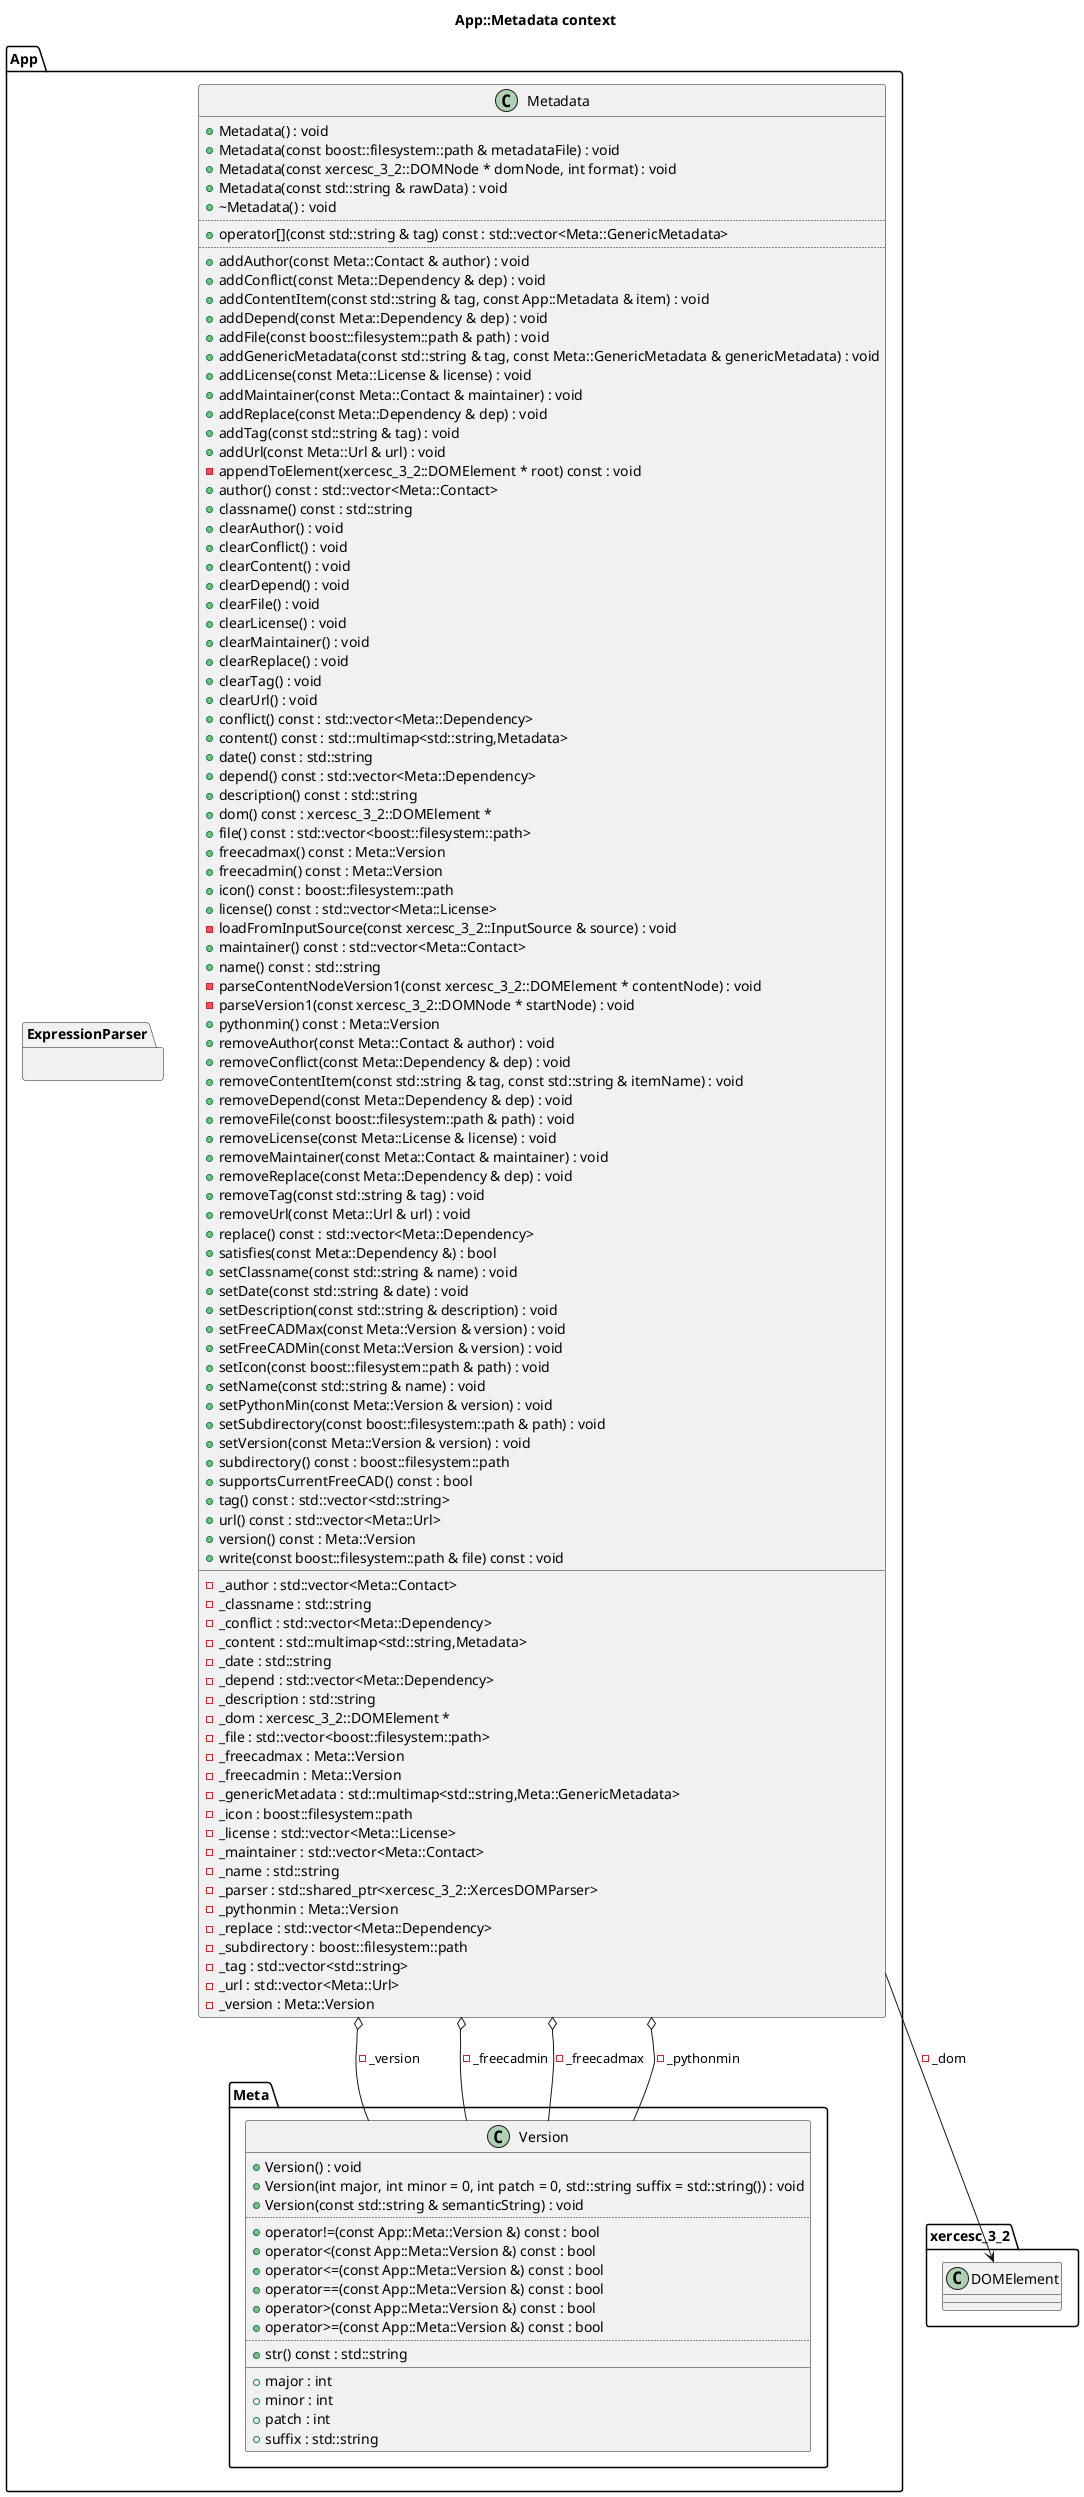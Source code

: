 @startuml
title App::Metadata context
package [App] as C_0002285326295477687690 {
package [ExpressionParser] as C_0000905861183269213715 {
}
package [Meta] as C_0002283864520314866053 {
class "Version" as C_0002262403645463909008
class C_0002262403645463909008 [[https://github.com/FreeCAD/FreeCAD/blob/f6708547a9bb3f71a4aaade12109f511a72c207c/src/App/Metadata.h#L103{Version}]] {
+Version() : void [[[https://github.com/FreeCAD/FreeCAD/blob/f6708547a9bb3f71a4aaade12109f511a72c207c/src/App/Metadata.h#L104{Version}]]]
+Version(int major, int minor = 0, int patch = 0, std::string suffix = std::string()) : void [[[https://github.com/FreeCAD/FreeCAD/blob/f6708547a9bb3f71a4aaade12109f511a72c207c/src/App/Metadata.h#L105{Version}]]]
+Version(const std::string & semanticString) : void [[[https://github.com/FreeCAD/FreeCAD/blob/f6708547a9bb3f71a4aaade12109f511a72c207c/src/App/Metadata.h#L107{Version}]]]
..
+operator!=(const App::Meta::Version &) const : bool [[[https://github.com/FreeCAD/FreeCAD/blob/f6708547a9bb3f71a4aaade12109f511a72c207c/src/App/Metadata.h#L121{operator!=}]]]
+operator<(const App::Meta::Version &) const : bool [[[https://github.com/FreeCAD/FreeCAD/blob/f6708547a9bb3f71a4aaade12109f511a72c207c/src/App/Metadata.h#L116{operator<}]]]
+operator<=(const App::Meta::Version &) const : bool [[[https://github.com/FreeCAD/FreeCAD/blob/f6708547a9bb3f71a4aaade12109f511a72c207c/src/App/Metadata.h#L118{operator<=}]]]
+operator==(const App::Meta::Version &) const : bool [[[https://github.com/FreeCAD/FreeCAD/blob/f6708547a9bb3f71a4aaade12109f511a72c207c/src/App/Metadata.h#L120{operator==}]]]
+operator>(const App::Meta::Version &) const : bool [[[https://github.com/FreeCAD/FreeCAD/blob/f6708547a9bb3f71a4aaade12109f511a72c207c/src/App/Metadata.h#L117{operator>}]]]
+operator>=(const App::Meta::Version &) const : bool [[[https://github.com/FreeCAD/FreeCAD/blob/f6708547a9bb3f71a4aaade12109f511a72c207c/src/App/Metadata.h#L119{operator>=}]]]
..
+str() const : std::string [[[https://github.com/FreeCAD/FreeCAD/blob/f6708547a9bb3f71a4aaade12109f511a72c207c/src/App/Metadata.h#L114{str}]]]
__
+major : int [[[https://github.com/FreeCAD/FreeCAD/blob/f6708547a9bb3f71a4aaade12109f511a72c207c/src/App/Metadata.h#L109{major}]]]
+minor : int [[[https://github.com/FreeCAD/FreeCAD/blob/f6708547a9bb3f71a4aaade12109f511a72c207c/src/App/Metadata.h#L110{minor}]]]
+patch : int [[[https://github.com/FreeCAD/FreeCAD/blob/f6708547a9bb3f71a4aaade12109f511a72c207c/src/App/Metadata.h#L111{patch}]]]
+suffix : std::string [[[https://github.com/FreeCAD/FreeCAD/blob/f6708547a9bb3f71a4aaade12109f511a72c207c/src/App/Metadata.h#L112{suffix}]]]
}
}
class "Metadata" as C_0000843530157599276691
class C_0000843530157599276691 [[https://github.com/FreeCAD/FreeCAD/blob/f6708547a9bb3f71a4aaade12109f511a72c207c/src/App/Metadata.h#L188{Metadata}]] {
+Metadata() : void [[[https://github.com/FreeCAD/FreeCAD/blob/f6708547a9bb3f71a4aaade12109f511a72c207c/src/App/Metadata.h#L191{Metadata}]]]
+Metadata(const boost::filesystem::path & metadataFile) : void [[[https://github.com/FreeCAD/FreeCAD/blob/f6708547a9bb3f71a4aaade12109f511a72c207c/src/App/Metadata.h#L199{Metadata}]]]
+Metadata(const xercesc_3_2::DOMNode * domNode, int format) : void [[[https://github.com/FreeCAD/FreeCAD/blob/f6708547a9bb3f71a4aaade12109f511a72c207c/src/App/Metadata.h#L207{Metadata}]]]
+Metadata(const std::string & rawData) : void [[[https://github.com/FreeCAD/FreeCAD/blob/f6708547a9bb3f71a4aaade12109f511a72c207c/src/App/Metadata.h#L212{Metadata}]]]
+~Metadata() : void [[[https://github.com/FreeCAD/FreeCAD/blob/f6708547a9bb3f71a4aaade12109f511a72c207c/src/App/Metadata.h#L214{~Metadata}]]]
..
+operator[](const std::string & tag) const : std::vector<Meta::GenericMetadata> [[[https://github.com/FreeCAD/FreeCAD/blob/f6708547a9bb3f71a4aaade12109f511a72c207c/src/App/Metadata.h#L278{operator[]}]]]
..
+addAuthor(const Meta::Contact & author) : void [[[https://github.com/FreeCAD/FreeCAD/blob/f6708547a9bb3f71a4aaade12109f511a72c207c/src/App/Metadata.h#L294{addAuthor}]]]
+addConflict(const Meta::Dependency & dep) : void [[[https://github.com/FreeCAD/FreeCAD/blob/f6708547a9bb3f71a4aaade12109f511a72c207c/src/App/Metadata.h#L296{addConflict}]]]
+addContentItem(const std::string & tag, const App::Metadata & item) : void [[[https://github.com/FreeCAD/FreeCAD/blob/f6708547a9bb3f71a4aaade12109f511a72c207c/src/App/Metadata.h#L303{addContentItem}]]]
+addDepend(const Meta::Dependency & dep) : void [[[https://github.com/FreeCAD/FreeCAD/blob/f6708547a9bb3f71a4aaade12109f511a72c207c/src/App/Metadata.h#L295{addDepend}]]]
+addFile(const boost::filesystem::path & path) : void [[[https://github.com/FreeCAD/FreeCAD/blob/f6708547a9bb3f71a4aaade12109f511a72c207c/src/App/Metadata.h#L302{addFile}]]]
+addGenericMetadata(const std::string & tag, const Meta::GenericMetadata & genericMetadata) : void [[[https://github.com/FreeCAD/FreeCAD/blob/f6708547a9bb3f71a4aaade12109f511a72c207c/src/App/Metadata.h#L307{addGenericMetadata}]]]
+addLicense(const Meta::License & license) : void [[[https://github.com/FreeCAD/FreeCAD/blob/f6708547a9bb3f71a4aaade12109f511a72c207c/src/App/Metadata.h#L292{addLicense}]]]
+addMaintainer(const Meta::Contact & maintainer) : void [[[https://github.com/FreeCAD/FreeCAD/blob/f6708547a9bb3f71a4aaade12109f511a72c207c/src/App/Metadata.h#L291{addMaintainer}]]]
+addReplace(const Meta::Dependency & dep) : void [[[https://github.com/FreeCAD/FreeCAD/blob/f6708547a9bb3f71a4aaade12109f511a72c207c/src/App/Metadata.h#L297{addReplace}]]]
+addTag(const std::string & tag) : void [[[https://github.com/FreeCAD/FreeCAD/blob/f6708547a9bb3f71a4aaade12109f511a72c207c/src/App/Metadata.h#L298{addTag}]]]
+addUrl(const Meta::Url & url) : void [[[https://github.com/FreeCAD/FreeCAD/blob/f6708547a9bb3f71a4aaade12109f511a72c207c/src/App/Metadata.h#L293{addUrl}]]]
-appendToElement(xercesc_3_2::DOMElement * root) const : void [[[https://github.com/FreeCAD/FreeCAD/blob/f6708547a9bb3f71a4aaade12109f511a72c207c/src/App/Metadata.h#L381{appendToElement}]]]
+author() const : std::vector<Meta::Contact> [[[https://github.com/FreeCAD/FreeCAD/blob/f6708547a9bb3f71a4aaade12109f511a72c207c/src/App/Metadata.h#L233{author}]]]
+classname() const : std::string [[[https://github.com/FreeCAD/FreeCAD/blob/f6708547a9bb3f71a4aaade12109f511a72c207c/src/App/Metadata.h#L243{classname}]]]
+clearAuthor() : void [[[https://github.com/FreeCAD/FreeCAD/blob/f6708547a9bb3f71a4aaade12109f511a72c207c/src/App/Metadata.h#L326{clearAuthor}]]]
+clearConflict() : void [[[https://github.com/FreeCAD/FreeCAD/blob/f6708547a9bb3f71a4aaade12109f511a72c207c/src/App/Metadata.h#L328{clearConflict}]]]
+clearContent() : void [[[https://github.com/FreeCAD/FreeCAD/blob/f6708547a9bb3f71a4aaade12109f511a72c207c/src/App/Metadata.h#L322{clearContent}]]]
+clearDepend() : void [[[https://github.com/FreeCAD/FreeCAD/blob/f6708547a9bb3f71a4aaade12109f511a72c207c/src/App/Metadata.h#L327{clearDepend}]]]
+clearFile() : void [[[https://github.com/FreeCAD/FreeCAD/blob/f6708547a9bb3f71a4aaade12109f511a72c207c/src/App/Metadata.h#L331{clearFile}]]]
+clearLicense() : void [[[https://github.com/FreeCAD/FreeCAD/blob/f6708547a9bb3f71a4aaade12109f511a72c207c/src/App/Metadata.h#L324{clearLicense}]]]
+clearMaintainer() : void [[[https://github.com/FreeCAD/FreeCAD/blob/f6708547a9bb3f71a4aaade12109f511a72c207c/src/App/Metadata.h#L323{clearMaintainer}]]]
+clearReplace() : void [[[https://github.com/FreeCAD/FreeCAD/blob/f6708547a9bb3f71a4aaade12109f511a72c207c/src/App/Metadata.h#L329{clearReplace}]]]
+clearTag() : void [[[https://github.com/FreeCAD/FreeCAD/blob/f6708547a9bb3f71a4aaade12109f511a72c207c/src/App/Metadata.h#L330{clearTag}]]]
+clearUrl() : void [[[https://github.com/FreeCAD/FreeCAD/blob/f6708547a9bb3f71a4aaade12109f511a72c207c/src/App/Metadata.h#L325{clearUrl}]]]
+conflict() const : std::vector<Meta::Dependency> [[[https://github.com/FreeCAD/FreeCAD/blob/f6708547a9bb3f71a4aaade12109f511a72c207c/src/App/Metadata.h#L237{conflict}]]]
+content() const : std::multimap<std::string,Metadata> [[[https://github.com/FreeCAD/FreeCAD/blob/f6708547a9bb3f71a4aaade12109f511a72c207c/src/App/Metadata.h#L268{content}]]]
+date() const : std::string [[[https://github.com/FreeCAD/FreeCAD/blob/f6708547a9bb3f71a4aaade12109f511a72c207c/src/App/Metadata.h#L223{date}]]]
+depend() const : std::vector<Meta::Dependency> [[[https://github.com/FreeCAD/FreeCAD/blob/f6708547a9bb3f71a4aaade12109f511a72c207c/src/App/Metadata.h#L235{depend}]]]
+description() const : std::string [[[https://github.com/FreeCAD/FreeCAD/blob/f6708547a9bb3f71a4aaade12109f511a72c207c/src/App/Metadata.h#L225{description}]]]
+dom() const : xercesc_3_2::DOMElement * [[[https://github.com/FreeCAD/FreeCAD/blob/f6708547a9bb3f71a4aaade12109f511a72c207c/src/App/Metadata.h#L283{dom}]]]
+file() const : std::vector<boost::filesystem::path> [[[https://github.com/FreeCAD/FreeCAD/blob/f6708547a9bb3f71a4aaade12109f511a72c207c/src/App/Metadata.h#L247{file}]]]
+freecadmax() const : Meta::Version [[[https://github.com/FreeCAD/FreeCAD/blob/f6708547a9bb3f71a4aaade12109f511a72c207c/src/App/Metadata.h#L249{freecadmax}]]]
+freecadmin() const : Meta::Version [[[https://github.com/FreeCAD/FreeCAD/blob/f6708547a9bb3f71a4aaade12109f511a72c207c/src/App/Metadata.h#L248{freecadmin}]]]
+icon() const : boost::filesystem::path [[[https://github.com/FreeCAD/FreeCAD/blob/f6708547a9bb3f71a4aaade12109f511a72c207c/src/App/Metadata.h#L241{icon}]]]
+license() const : std::vector<Meta::License> [[[https://github.com/FreeCAD/FreeCAD/blob/f6708547a9bb3f71a4aaade12109f511a72c207c/src/App/Metadata.h#L229{license}]]]
-loadFromInputSource(const xercesc_3_2::InputSource & source) : void [[[https://github.com/FreeCAD/FreeCAD/blob/f6708547a9bb3f71a4aaade12109f511a72c207c/src/App/Metadata.h#L377{loadFromInputSource}]]]
+maintainer() const : std::vector<Meta::Contact> [[[https://github.com/FreeCAD/FreeCAD/blob/f6708547a9bb3f71a4aaade12109f511a72c207c/src/App/Metadata.h#L227{maintainer}]]]
+name() const : std::string [[[https://github.com/FreeCAD/FreeCAD/blob/f6708547a9bb3f71a4aaade12109f511a72c207c/src/App/Metadata.h#L221{name}]]]
-parseContentNodeVersion1(const xercesc_3_2::DOMElement * contentNode) : void [[[https://github.com/FreeCAD/FreeCAD/blob/f6708547a9bb3f71a4aaade12109f511a72c207c/src/App/Metadata.h#L379{parseContentNodeVersion1}]]]
-parseVersion1(const xercesc_3_2::DOMNode * startNode) : void [[[https://github.com/FreeCAD/FreeCAD/blob/f6708547a9bb3f71a4aaade12109f511a72c207c/src/App/Metadata.h#L378{parseVersion1}]]]
+pythonmin() const : Meta::Version [[[https://github.com/FreeCAD/FreeCAD/blob/f6708547a9bb3f71a4aaade12109f511a72c207c/src/App/Metadata.h#L250{pythonmin}]]]
+removeAuthor(const Meta::Contact & author) : void [[[https://github.com/FreeCAD/FreeCAD/blob/f6708547a9bb3f71a4aaade12109f511a72c207c/src/App/Metadata.h#L314{removeAuthor}]]]
+removeConflict(const Meta::Dependency & dep) : void [[[https://github.com/FreeCAD/FreeCAD/blob/f6708547a9bb3f71a4aaade12109f511a72c207c/src/App/Metadata.h#L316{removeConflict}]]]
+removeContentItem(const std::string & tag, const std::string & itemName) : void [[[https://github.com/FreeCAD/FreeCAD/blob/f6708547a9bb3f71a4aaade12109f511a72c207c/src/App/Metadata.h#L310{removeContentItem}]]]
+removeDepend(const Meta::Dependency & dep) : void [[[https://github.com/FreeCAD/FreeCAD/blob/f6708547a9bb3f71a4aaade12109f511a72c207c/src/App/Metadata.h#L315{removeDepend}]]]
+removeFile(const boost::filesystem::path & path) : void [[[https://github.com/FreeCAD/FreeCAD/blob/f6708547a9bb3f71a4aaade12109f511a72c207c/src/App/Metadata.h#L319{removeFile}]]]
+removeLicense(const Meta::License & license) : void [[[https://github.com/FreeCAD/FreeCAD/blob/f6708547a9bb3f71a4aaade12109f511a72c207c/src/App/Metadata.h#L312{removeLicense}]]]
+removeMaintainer(const Meta::Contact & maintainer) : void [[[https://github.com/FreeCAD/FreeCAD/blob/f6708547a9bb3f71a4aaade12109f511a72c207c/src/App/Metadata.h#L311{removeMaintainer}]]]
+removeReplace(const Meta::Dependency & dep) : void [[[https://github.com/FreeCAD/FreeCAD/blob/f6708547a9bb3f71a4aaade12109f511a72c207c/src/App/Metadata.h#L317{removeReplace}]]]
+removeTag(const std::string & tag) : void [[[https://github.com/FreeCAD/FreeCAD/blob/f6708547a9bb3f71a4aaade12109f511a72c207c/src/App/Metadata.h#L318{removeTag}]]]
+removeUrl(const Meta::Url & url) : void [[[https://github.com/FreeCAD/FreeCAD/blob/f6708547a9bb3f71a4aaade12109f511a72c207c/src/App/Metadata.h#L313{removeUrl}]]]
+replace() const : std::vector<Meta::Dependency> [[[https://github.com/FreeCAD/FreeCAD/blob/f6708547a9bb3f71a4aaade12109f511a72c207c/src/App/Metadata.h#L239{replace}]]]
+satisfies(const Meta::Dependency &) : bool [[[https://github.com/FreeCAD/FreeCAD/blob/f6708547a9bb3f71a4aaade12109f511a72c207c/src/App/Metadata.h#L341{satisfies}]]]
+setClassname(const std::string & name) : void [[[https://github.com/FreeCAD/FreeCAD/blob/f6708547a9bb3f71a4aaade12109f511a72c207c/src/App/Metadata.h#L300{setClassname}]]]
+setDate(const std::string & date) : void [[[https://github.com/FreeCAD/FreeCAD/blob/f6708547a9bb3f71a4aaade12109f511a72c207c/src/App/Metadata.h#L289{setDate}]]]
+setDescription(const std::string & description) : void [[[https://github.com/FreeCAD/FreeCAD/blob/f6708547a9bb3f71a4aaade12109f511a72c207c/src/App/Metadata.h#L290{setDescription}]]]
+setFreeCADMax(const Meta::Version & version) : void [[[https://github.com/FreeCAD/FreeCAD/blob/f6708547a9bb3f71a4aaade12109f511a72c207c/src/App/Metadata.h#L305{setFreeCADMax}]]]
+setFreeCADMin(const Meta::Version & version) : void [[[https://github.com/FreeCAD/FreeCAD/blob/f6708547a9bb3f71a4aaade12109f511a72c207c/src/App/Metadata.h#L304{setFreeCADMin}]]]
+setIcon(const boost::filesystem::path & path) : void [[[https://github.com/FreeCAD/FreeCAD/blob/f6708547a9bb3f71a4aaade12109f511a72c207c/src/App/Metadata.h#L299{setIcon}]]]
+setName(const std::string & name) : void [[[https://github.com/FreeCAD/FreeCAD/blob/f6708547a9bb3f71a4aaade12109f511a72c207c/src/App/Metadata.h#L287{setName}]]]
+setPythonMin(const Meta::Version & version) : void [[[https://github.com/FreeCAD/FreeCAD/blob/f6708547a9bb3f71a4aaade12109f511a72c207c/src/App/Metadata.h#L306{setPythonMin}]]]
+setSubdirectory(const boost::filesystem::path & path) : void [[[https://github.com/FreeCAD/FreeCAD/blob/f6708547a9bb3f71a4aaade12109f511a72c207c/src/App/Metadata.h#L301{setSubdirectory}]]]
+setVersion(const Meta::Version & version) : void [[[https://github.com/FreeCAD/FreeCAD/blob/f6708547a9bb3f71a4aaade12109f511a72c207c/src/App/Metadata.h#L288{setVersion}]]]
+subdirectory() const : boost::filesystem::path [[[https://github.com/FreeCAD/FreeCAD/blob/f6708547a9bb3f71a4aaade12109f511a72c207c/src/App/Metadata.h#L245{subdirectory}]]]
+supportsCurrentFreeCAD() const : bool [[[https://github.com/FreeCAD/FreeCAD/blob/f6708547a9bb3f71a4aaade12109f511a72c207c/src/App/Metadata.h#L347{supportsCurrentFreeCAD}]]]
+tag() const : std::vector<std::string> [[[https://github.com/FreeCAD/FreeCAD/blob/f6708547a9bb3f71a4aaade12109f511a72c207c/src/App/Metadata.h#L240{tag}]]]
+url() const : std::vector<Meta::Url> [[[https://github.com/FreeCAD/FreeCAD/blob/f6708547a9bb3f71a4aaade12109f511a72c207c/src/App/Metadata.h#L230{url}]]]
+version() const : Meta::Version [[[https://github.com/FreeCAD/FreeCAD/blob/f6708547a9bb3f71a4aaade12109f511a72c207c/src/App/Metadata.h#L222{version}]]]
+write(const boost::filesystem::path & file) const : void [[[https://github.com/FreeCAD/FreeCAD/blob/f6708547a9bb3f71a4aaade12109f511a72c207c/src/App/Metadata.h#L336{write}]]]
__
-_author : std::vector<Meta::Contact> [[[https://github.com/FreeCAD/FreeCAD/blob/f6708547a9bb3f71a4aaade12109f511a72c207c/src/App/Metadata.h#L357{_author}]]]
-_classname : std::string [[[https://github.com/FreeCAD/FreeCAD/blob/f6708547a9bb3f71a4aaade12109f511a72c207c/src/App/Metadata.h#L363{_classname}]]]
-_conflict : std::vector<Meta::Dependency> [[[https://github.com/FreeCAD/FreeCAD/blob/f6708547a9bb3f71a4aaade12109f511a72c207c/src/App/Metadata.h#L359{_conflict}]]]
-_content : std::multimap<std::string,Metadata> [[[https://github.com/FreeCAD/FreeCAD/blob/f6708547a9bb3f71a4aaade12109f511a72c207c/src/App/Metadata.h#L370{_content}]]]
-_date : std::string [[[https://github.com/FreeCAD/FreeCAD/blob/f6708547a9bb3f71a4aaade12109f511a72c207c/src/App/Metadata.h#L352{_date}]]]
-_depend : std::vector<Meta::Dependency> [[[https://github.com/FreeCAD/FreeCAD/blob/f6708547a9bb3f71a4aaade12109f511a72c207c/src/App/Metadata.h#L358{_depend}]]]
-_description : std::string [[[https://github.com/FreeCAD/FreeCAD/blob/f6708547a9bb3f71a4aaade12109f511a72c207c/src/App/Metadata.h#L353{_description}]]]
-_dom : xercesc_3_2::DOMElement * [[[https://github.com/FreeCAD/FreeCAD/blob/f6708547a9bb3f71a4aaade12109f511a72c207c/src/App/Metadata.h#L374{_dom}]]]
-_file : std::vector<boost::filesystem::path> [[[https://github.com/FreeCAD/FreeCAD/blob/f6708547a9bb3f71a4aaade12109f511a72c207c/src/App/Metadata.h#L365{_file}]]]
-_freecadmax : Meta::Version [[[https://github.com/FreeCAD/FreeCAD/blob/f6708547a9bb3f71a4aaade12109f511a72c207c/src/App/Metadata.h#L367{_freecadmax}]]]
-_freecadmin : Meta::Version [[[https://github.com/FreeCAD/FreeCAD/blob/f6708547a9bb3f71a4aaade12109f511a72c207c/src/App/Metadata.h#L366{_freecadmin}]]]
-_genericMetadata : std::multimap<std::string,Meta::GenericMetadata> [[[https://github.com/FreeCAD/FreeCAD/blob/f6708547a9bb3f71a4aaade12109f511a72c207c/src/App/Metadata.h#L372{_genericMetadata}]]]
-_icon : boost::filesystem::path [[[https://github.com/FreeCAD/FreeCAD/blob/f6708547a9bb3f71a4aaade12109f511a72c207c/src/App/Metadata.h#L362{_icon}]]]
-_license : std::vector<Meta::License> [[[https://github.com/FreeCAD/FreeCAD/blob/f6708547a9bb3f71a4aaade12109f511a72c207c/src/App/Metadata.h#L355{_license}]]]
-_maintainer : std::vector<Meta::Contact> [[[https://github.com/FreeCAD/FreeCAD/blob/f6708547a9bb3f71a4aaade12109f511a72c207c/src/App/Metadata.h#L354{_maintainer}]]]
-_name : std::string [[[https://github.com/FreeCAD/FreeCAD/blob/f6708547a9bb3f71a4aaade12109f511a72c207c/src/App/Metadata.h#L350{_name}]]]
-_parser : std::shared_ptr<xercesc_3_2::XercesDOMParser> [[[https://github.com/FreeCAD/FreeCAD/blob/f6708547a9bb3f71a4aaade12109f511a72c207c/src/App/Metadata.h#L375{_parser}]]]
-_pythonmin : Meta::Version [[[https://github.com/FreeCAD/FreeCAD/blob/f6708547a9bb3f71a4aaade12109f511a72c207c/src/App/Metadata.h#L368{_pythonmin}]]]
-_replace : std::vector<Meta::Dependency> [[[https://github.com/FreeCAD/FreeCAD/blob/f6708547a9bb3f71a4aaade12109f511a72c207c/src/App/Metadata.h#L360{_replace}]]]
-_subdirectory : boost::filesystem::path [[[https://github.com/FreeCAD/FreeCAD/blob/f6708547a9bb3f71a4aaade12109f511a72c207c/src/App/Metadata.h#L364{_subdirectory}]]]
-_tag : std::vector<std::string> [[[https://github.com/FreeCAD/FreeCAD/blob/f6708547a9bb3f71a4aaade12109f511a72c207c/src/App/Metadata.h#L361{_tag}]]]
-_url : std::vector<Meta::Url> [[[https://github.com/FreeCAD/FreeCAD/blob/f6708547a9bb3f71a4aaade12109f511a72c207c/src/App/Metadata.h#L356{_url}]]]
-_version : Meta::Version [[[https://github.com/FreeCAD/FreeCAD/blob/f6708547a9bb3f71a4aaade12109f511a72c207c/src/App/Metadata.h#L351{_version}]]]
}
}
package [xercesc_3_2] as C_0000803781058149889422 {
class "DOMElement" as C_0000436564711667377297
class C_0000436564711667377297 [[https://github.com/FreeCAD/FreeCAD/blob/f6708547a9bb3f71a4aaade12109f511a72c207c/src/Base/Parameter.h#L71{DOMElement}]] {
__
}
}
C_0000843530157599276691 o-- C_0002262403645463909008 : -_version
C_0000843530157599276691 o-- C_0002262403645463909008 : -_freecadmin
C_0000843530157599276691 o-- C_0002262403645463909008 : -_freecadmax
C_0000843530157599276691 o-- C_0002262403645463909008 : -_pythonmin
C_0000843530157599276691 --> C_0000436564711667377297 : -_dom

'Generated with clang-uml, version 0.4.0-14-g26abb71
'LLVM version Ubuntu clang version 15.0.7
@enduml
